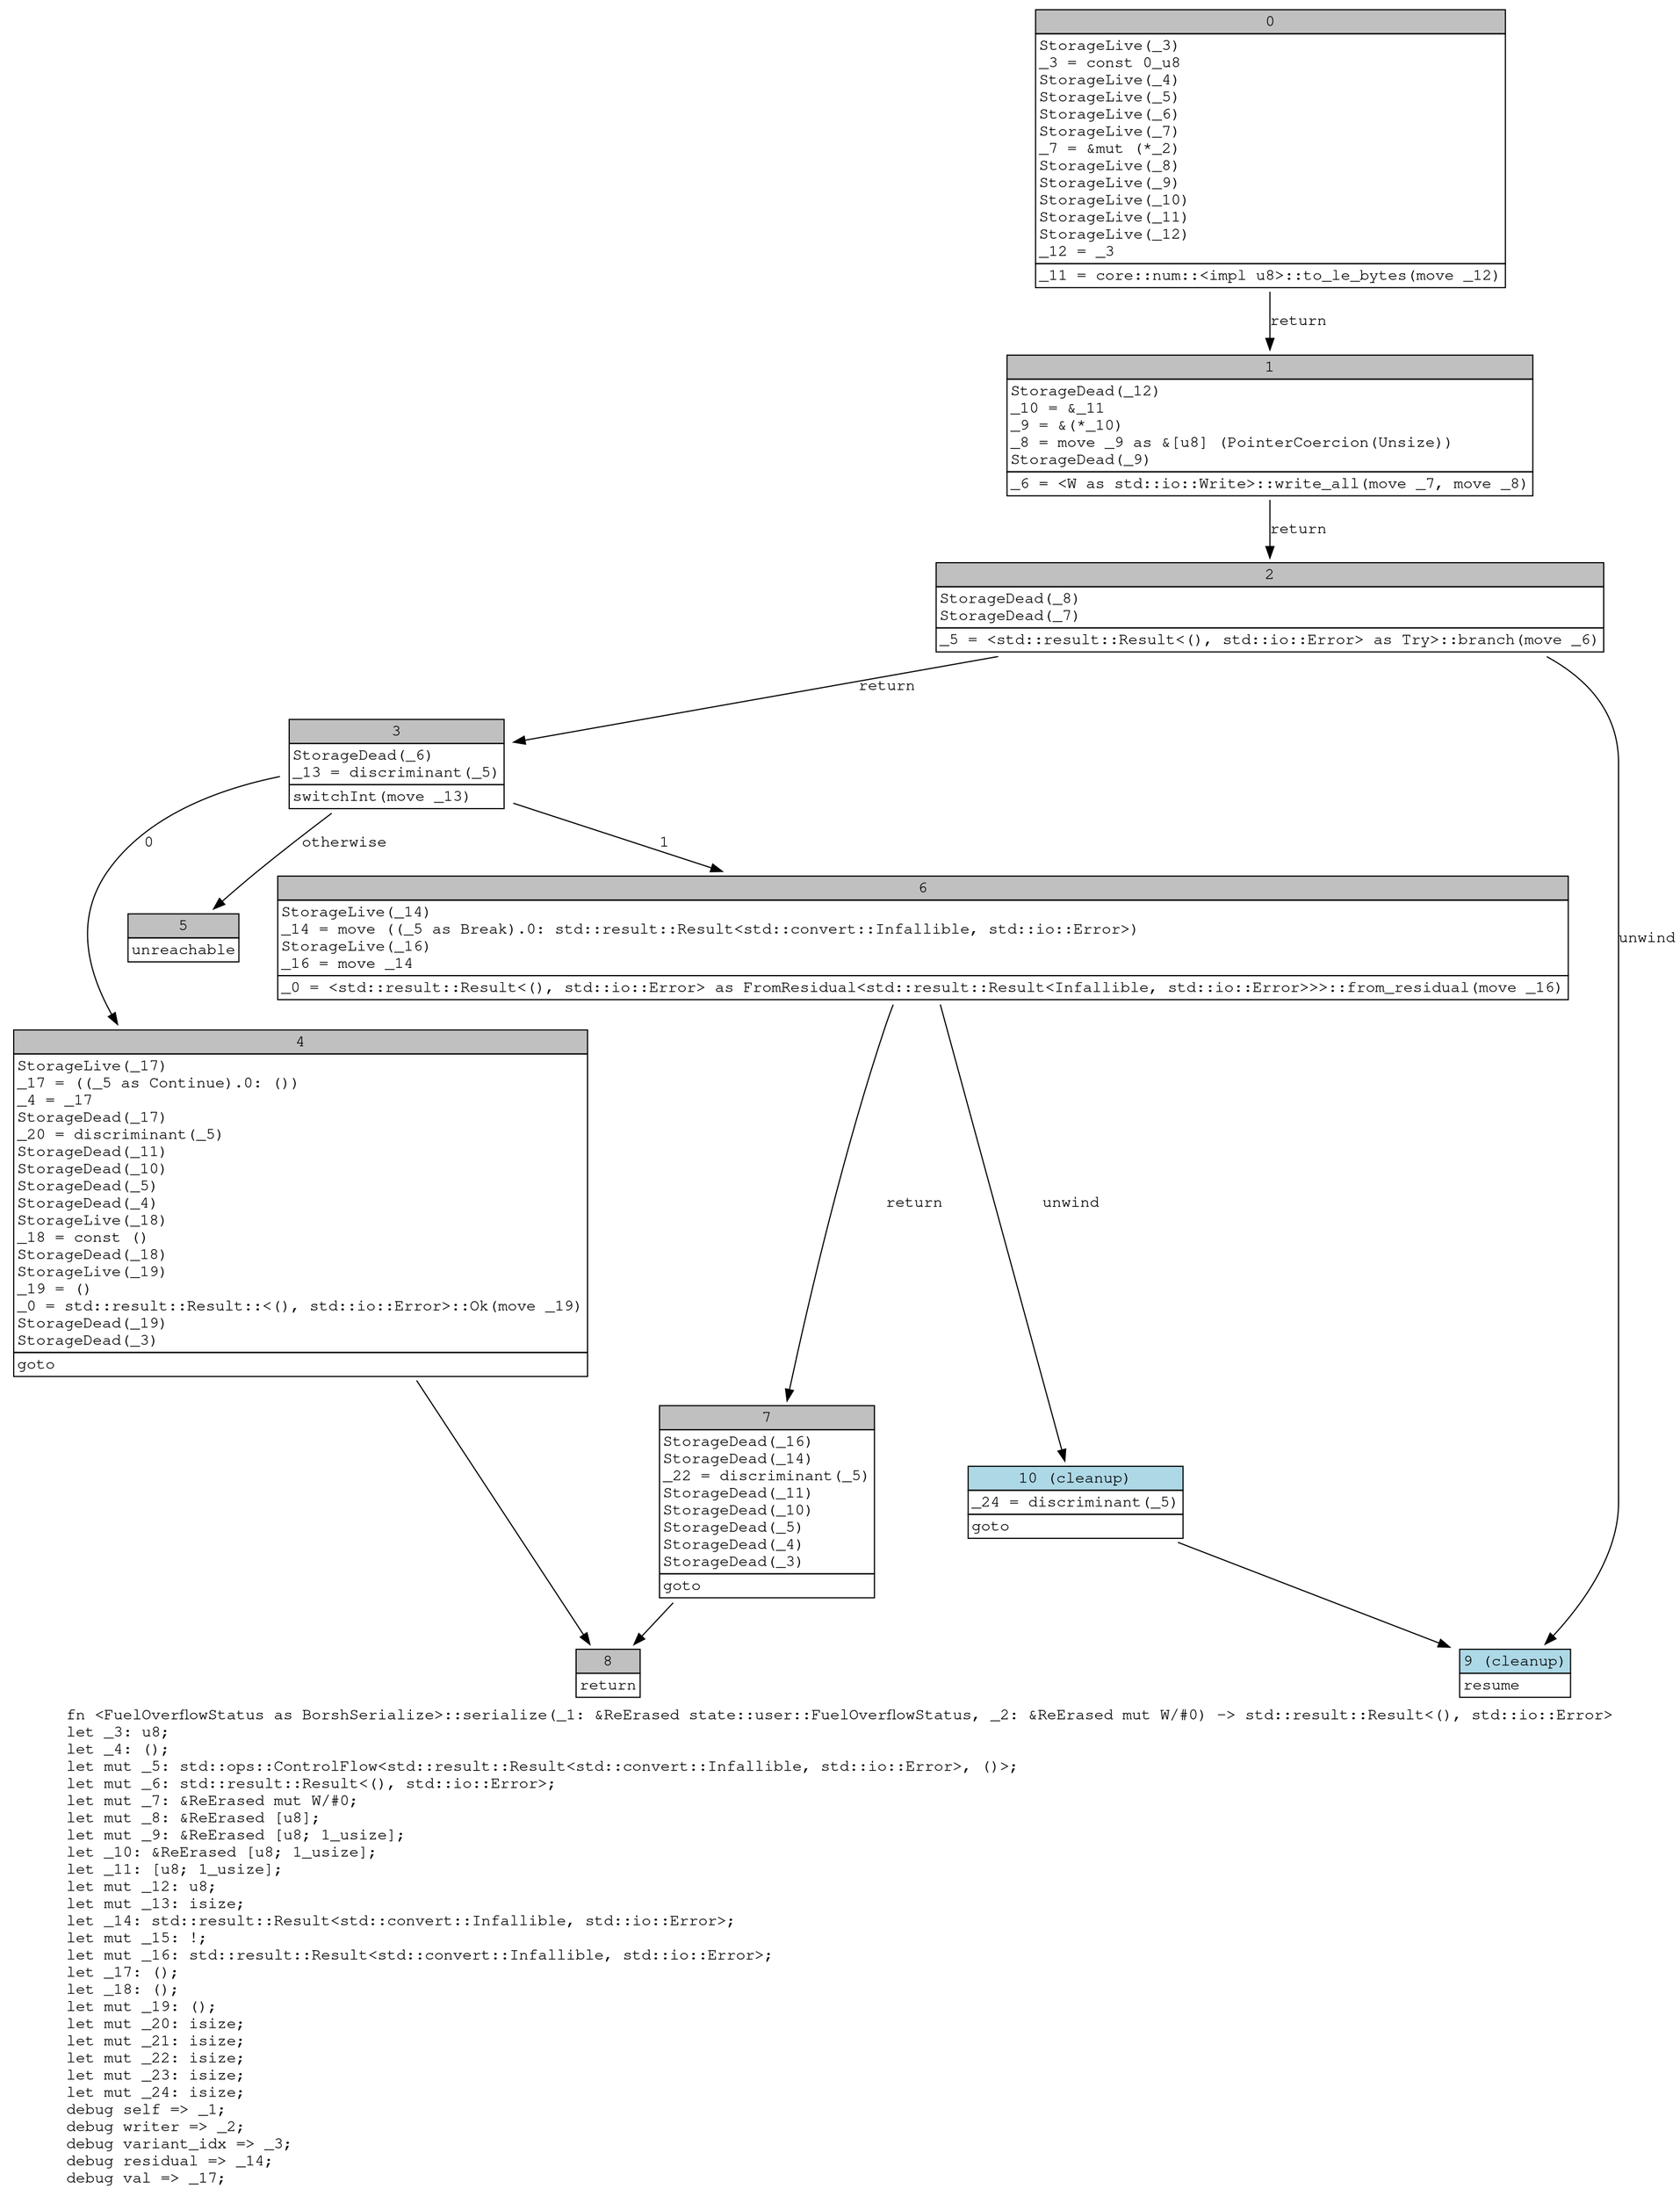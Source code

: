 digraph Mir_0_18880 {
    graph [fontname="Courier, monospace"];
    node [fontname="Courier, monospace"];
    edge [fontname="Courier, monospace"];
    label=<fn &lt;FuelOverflowStatus as BorshSerialize&gt;::serialize(_1: &amp;ReErased state::user::FuelOverflowStatus, _2: &amp;ReErased mut W/#0) -&gt; std::result::Result&lt;(), std::io::Error&gt;<br align="left"/>let _3: u8;<br align="left"/>let _4: ();<br align="left"/>let mut _5: std::ops::ControlFlow&lt;std::result::Result&lt;std::convert::Infallible, std::io::Error&gt;, ()&gt;;<br align="left"/>let mut _6: std::result::Result&lt;(), std::io::Error&gt;;<br align="left"/>let mut _7: &amp;ReErased mut W/#0;<br align="left"/>let mut _8: &amp;ReErased [u8];<br align="left"/>let mut _9: &amp;ReErased [u8; 1_usize];<br align="left"/>let _10: &amp;ReErased [u8; 1_usize];<br align="left"/>let _11: [u8; 1_usize];<br align="left"/>let mut _12: u8;<br align="left"/>let mut _13: isize;<br align="left"/>let _14: std::result::Result&lt;std::convert::Infallible, std::io::Error&gt;;<br align="left"/>let mut _15: !;<br align="left"/>let mut _16: std::result::Result&lt;std::convert::Infallible, std::io::Error&gt;;<br align="left"/>let _17: ();<br align="left"/>let _18: ();<br align="left"/>let mut _19: ();<br align="left"/>let mut _20: isize;<br align="left"/>let mut _21: isize;<br align="left"/>let mut _22: isize;<br align="left"/>let mut _23: isize;<br align="left"/>let mut _24: isize;<br align="left"/>debug self =&gt; _1;<br align="left"/>debug writer =&gt; _2;<br align="left"/>debug variant_idx =&gt; _3;<br align="left"/>debug residual =&gt; _14;<br align="left"/>debug val =&gt; _17;<br align="left"/>>;
    bb0__0_18880 [shape="none", label=<<table border="0" cellborder="1" cellspacing="0"><tr><td bgcolor="gray" align="center" colspan="1">0</td></tr><tr><td align="left" balign="left">StorageLive(_3)<br/>_3 = const 0_u8<br/>StorageLive(_4)<br/>StorageLive(_5)<br/>StorageLive(_6)<br/>StorageLive(_7)<br/>_7 = &amp;mut (*_2)<br/>StorageLive(_8)<br/>StorageLive(_9)<br/>StorageLive(_10)<br/>StorageLive(_11)<br/>StorageLive(_12)<br/>_12 = _3<br/></td></tr><tr><td align="left">_11 = core::num::&lt;impl u8&gt;::to_le_bytes(move _12)</td></tr></table>>];
    bb1__0_18880 [shape="none", label=<<table border="0" cellborder="1" cellspacing="0"><tr><td bgcolor="gray" align="center" colspan="1">1</td></tr><tr><td align="left" balign="left">StorageDead(_12)<br/>_10 = &amp;_11<br/>_9 = &amp;(*_10)<br/>_8 = move _9 as &amp;[u8] (PointerCoercion(Unsize))<br/>StorageDead(_9)<br/></td></tr><tr><td align="left">_6 = &lt;W as std::io::Write&gt;::write_all(move _7, move _8)</td></tr></table>>];
    bb2__0_18880 [shape="none", label=<<table border="0" cellborder="1" cellspacing="0"><tr><td bgcolor="gray" align="center" colspan="1">2</td></tr><tr><td align="left" balign="left">StorageDead(_8)<br/>StorageDead(_7)<br/></td></tr><tr><td align="left">_5 = &lt;std::result::Result&lt;(), std::io::Error&gt; as Try&gt;::branch(move _6)</td></tr></table>>];
    bb3__0_18880 [shape="none", label=<<table border="0" cellborder="1" cellspacing="0"><tr><td bgcolor="gray" align="center" colspan="1">3</td></tr><tr><td align="left" balign="left">StorageDead(_6)<br/>_13 = discriminant(_5)<br/></td></tr><tr><td align="left">switchInt(move _13)</td></tr></table>>];
    bb4__0_18880 [shape="none", label=<<table border="0" cellborder="1" cellspacing="0"><tr><td bgcolor="gray" align="center" colspan="1">4</td></tr><tr><td align="left" balign="left">StorageLive(_17)<br/>_17 = ((_5 as Continue).0: ())<br/>_4 = _17<br/>StorageDead(_17)<br/>_20 = discriminant(_5)<br/>StorageDead(_11)<br/>StorageDead(_10)<br/>StorageDead(_5)<br/>StorageDead(_4)<br/>StorageLive(_18)<br/>_18 = const ()<br/>StorageDead(_18)<br/>StorageLive(_19)<br/>_19 = ()<br/>_0 = std::result::Result::&lt;(), std::io::Error&gt;::Ok(move _19)<br/>StorageDead(_19)<br/>StorageDead(_3)<br/></td></tr><tr><td align="left">goto</td></tr></table>>];
    bb5__0_18880 [shape="none", label=<<table border="0" cellborder="1" cellspacing="0"><tr><td bgcolor="gray" align="center" colspan="1">5</td></tr><tr><td align="left">unreachable</td></tr></table>>];
    bb6__0_18880 [shape="none", label=<<table border="0" cellborder="1" cellspacing="0"><tr><td bgcolor="gray" align="center" colspan="1">6</td></tr><tr><td align="left" balign="left">StorageLive(_14)<br/>_14 = move ((_5 as Break).0: std::result::Result&lt;std::convert::Infallible, std::io::Error&gt;)<br/>StorageLive(_16)<br/>_16 = move _14<br/></td></tr><tr><td align="left">_0 = &lt;std::result::Result&lt;(), std::io::Error&gt; as FromResidual&lt;std::result::Result&lt;Infallible, std::io::Error&gt;&gt;&gt;::from_residual(move _16)</td></tr></table>>];
    bb7__0_18880 [shape="none", label=<<table border="0" cellborder="1" cellspacing="0"><tr><td bgcolor="gray" align="center" colspan="1">7</td></tr><tr><td align="left" balign="left">StorageDead(_16)<br/>StorageDead(_14)<br/>_22 = discriminant(_5)<br/>StorageDead(_11)<br/>StorageDead(_10)<br/>StorageDead(_5)<br/>StorageDead(_4)<br/>StorageDead(_3)<br/></td></tr><tr><td align="left">goto</td></tr></table>>];
    bb8__0_18880 [shape="none", label=<<table border="0" cellborder="1" cellspacing="0"><tr><td bgcolor="gray" align="center" colspan="1">8</td></tr><tr><td align="left">return</td></tr></table>>];
    bb9__0_18880 [shape="none", label=<<table border="0" cellborder="1" cellspacing="0"><tr><td bgcolor="lightblue" align="center" colspan="1">9 (cleanup)</td></tr><tr><td align="left">resume</td></tr></table>>];
    bb10__0_18880 [shape="none", label=<<table border="0" cellborder="1" cellspacing="0"><tr><td bgcolor="lightblue" align="center" colspan="1">10 (cleanup)</td></tr><tr><td align="left" balign="left">_24 = discriminant(_5)<br/></td></tr><tr><td align="left">goto</td></tr></table>>];
    bb0__0_18880 -> bb1__0_18880 [label="return"];
    bb1__0_18880 -> bb2__0_18880 [label="return"];
    bb2__0_18880 -> bb3__0_18880 [label="return"];
    bb2__0_18880 -> bb9__0_18880 [label="unwind"];
    bb3__0_18880 -> bb4__0_18880 [label="0"];
    bb3__0_18880 -> bb6__0_18880 [label="1"];
    bb3__0_18880 -> bb5__0_18880 [label="otherwise"];
    bb4__0_18880 -> bb8__0_18880 [label=""];
    bb6__0_18880 -> bb7__0_18880 [label="return"];
    bb6__0_18880 -> bb10__0_18880 [label="unwind"];
    bb7__0_18880 -> bb8__0_18880 [label=""];
    bb10__0_18880 -> bb9__0_18880 [label=""];
}
